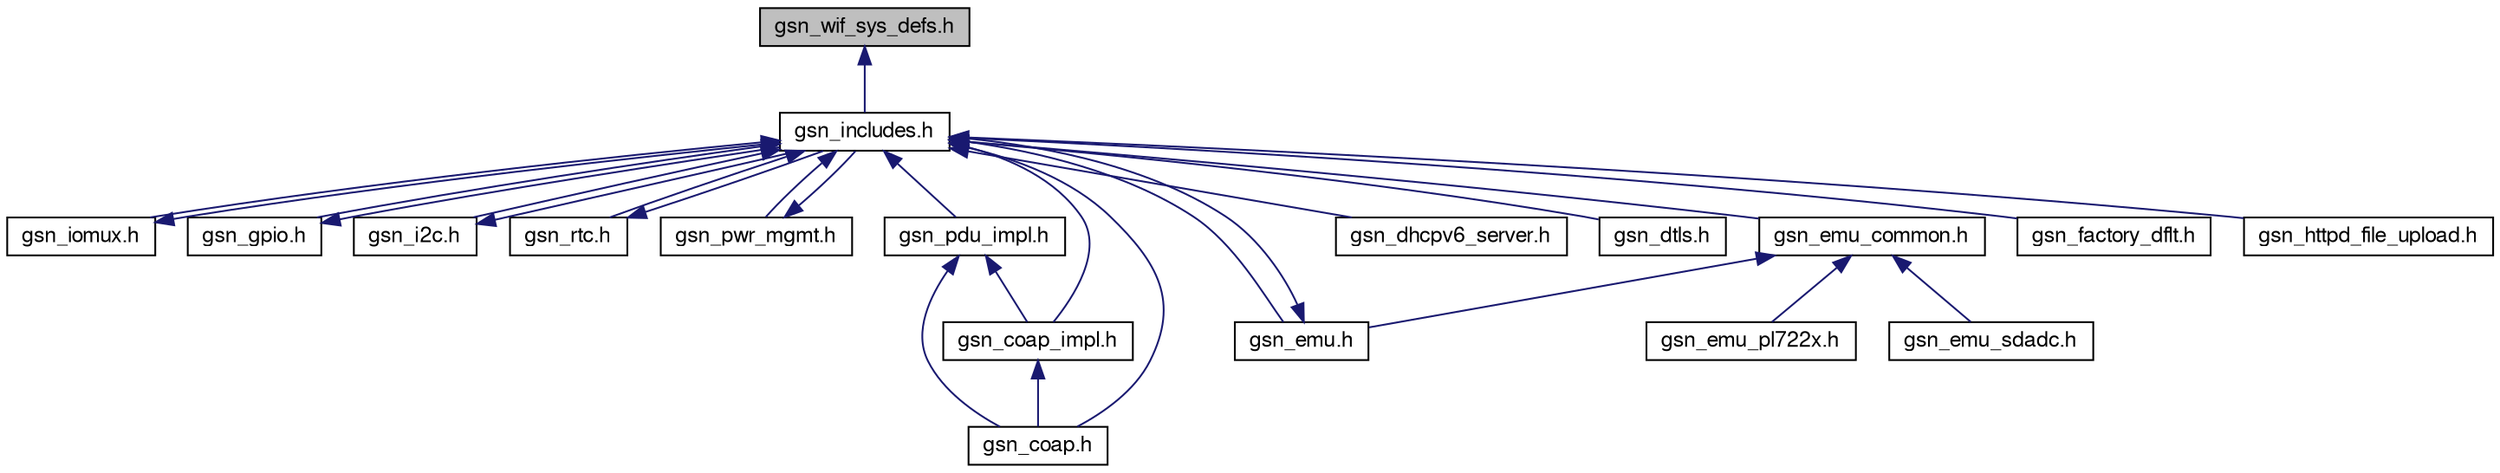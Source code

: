 digraph G
{
  edge [fontname="FreeSans",fontsize="12",labelfontname="FreeSans",labelfontsize="12"];
  node [fontname="FreeSans",fontsize="12",shape=record];
  Node1 [label="gsn_wif_sys_defs.h",height=0.2,width=0.4,color="black", fillcolor="grey75", style="filled" fontcolor="black"];
  Node1 -> Node2 [dir=back,color="midnightblue",fontsize="12",style="solid",fontname="FreeSans"];
  Node2 [label="gsn_includes.h",height=0.2,width=0.4,color="black", fillcolor="white", style="filled",URL="$a00535.html"];
  Node2 -> Node3 [dir=back,color="midnightblue",fontsize="12",style="solid",fontname="FreeSans"];
  Node3 [label="gsn_iomux.h",height=0.2,width=0.4,color="black", fillcolor="white", style="filled",URL="$a00536.html"];
  Node3 -> Node2 [dir=back,color="midnightblue",fontsize="12",style="solid",fontname="FreeSans"];
  Node2 -> Node4 [dir=back,color="midnightblue",fontsize="12",style="solid",fontname="FreeSans"];
  Node4 [label="gsn_gpio.h",height=0.2,width=0.4,color="black", fillcolor="white", style="filled",URL="$a00520.html",tooltip="GSN GPIO API. This file contains routines for GPIO use and configuration."];
  Node4 -> Node2 [dir=back,color="midnightblue",fontsize="12",style="solid",fontname="FreeSans"];
  Node2 -> Node5 [dir=back,color="midnightblue",fontsize="12",style="solid",fontname="FreeSans"];
  Node5 [label="gsn_i2c.h",height=0.2,width=0.4,color="black", fillcolor="white", style="filled",URL="$a00533.html",tooltip="Public Header Containing i2c Driver Functions."];
  Node5 -> Node2 [dir=back,color="midnightblue",fontsize="12",style="solid",fontname="FreeSans"];
  Node2 -> Node6 [dir=back,color="midnightblue",fontsize="12",style="solid",fontname="FreeSans"];
  Node6 [label="gsn_rtc.h",height=0.2,width=0.4,color="black", fillcolor="white", style="filled",URL="$a00604.html",tooltip="GSN RTC Public Header."];
  Node6 -> Node2 [dir=back,color="midnightblue",fontsize="12",style="solid",fontname="FreeSans"];
  Node2 -> Node7 [dir=back,color="midnightblue",fontsize="12",style="solid",fontname="FreeSans"];
  Node7 [label="gsn_pwr_mgmt.h",height=0.2,width=0.4,color="black", fillcolor="white", style="filled",URL="$a00561.html"];
  Node7 -> Node2 [dir=back,color="midnightblue",fontsize="12",style="solid",fontname="FreeSans"];
  Node2 -> Node8 [dir=back,color="midnightblue",fontsize="12",style="solid",fontname="FreeSans"];
  Node8 [label="gsn_emu.h",height=0.2,width=0.4,color="black", fillcolor="white", style="filled",URL="$a00506.html",tooltip="GSN EMU public header. This file contains the public APIs and structures of EMU."];
  Node8 -> Node2 [dir=back,color="midnightblue",fontsize="12",style="solid",fontname="FreeSans"];
  Node2 -> Node9 [dir=back,color="midnightblue",fontsize="12",style="solid",fontname="FreeSans"];
  Node9 [label="gsn_pdu_impl.h",height=0.2,width=0.4,color="black", fillcolor="white", style="filled",URL="$a00558.html"];
  Node9 -> Node10 [dir=back,color="midnightblue",fontsize="12",style="solid",fontname="FreeSans"];
  Node10 [label="gsn_coap.h",height=0.2,width=0.4,color="black", fillcolor="white", style="filled",URL="$a00495.html"];
  Node9 -> Node11 [dir=back,color="midnightblue",fontsize="12",style="solid",fontname="FreeSans"];
  Node11 [label="gsn_coap_impl.h",height=0.2,width=0.4,color="black", fillcolor="white", style="filled",URL="$a00496.html"];
  Node11 -> Node10 [dir=back,color="midnightblue",fontsize="12",style="solid",fontname="FreeSans"];
  Node2 -> Node10 [dir=back,color="midnightblue",fontsize="12",style="solid",fontname="FreeSans"];
  Node2 -> Node11 [dir=back,color="midnightblue",fontsize="12",style="solid",fontname="FreeSans"];
  Node2 -> Node12 [dir=back,color="midnightblue",fontsize="12",style="solid",fontname="FreeSans"];
  Node12 [label="gsn_dhcpv6_server.h",height=0.2,width=0.4,color="black", fillcolor="white", style="filled",URL="$a00500.html"];
  Node2 -> Node13 [dir=back,color="midnightblue",fontsize="12",style="solid",fontname="FreeSans"];
  Node13 [label="gsn_dtls.h",height=0.2,width=0.4,color="black", fillcolor="white", style="filled",URL="$a00504.html",tooltip="GSN DTLS public API implementation. This file contains the public APIs and structures of DTLS module..."];
  Node2 -> Node14 [dir=back,color="midnightblue",fontsize="12",style="solid",fontname="FreeSans"];
  Node14 [label="gsn_emu_common.h",height=0.2,width=0.4,color="black", fillcolor="white", style="filled",URL="$a00507.html"];
  Node14 -> Node8 [dir=back,color="midnightblue",fontsize="12",style="solid",fontname="FreeSans"];
  Node14 -> Node15 [dir=back,color="midnightblue",fontsize="12",style="solid",fontname="FreeSans"];
  Node15 [label="gsn_emu_pl722x.h",height=0.2,width=0.4,color="black", fillcolor="white", style="filled",URL="$a00508.html"];
  Node14 -> Node16 [dir=back,color="midnightblue",fontsize="12",style="solid",fontname="FreeSans"];
  Node16 [label="gsn_emu_sdadc.h",height=0.2,width=0.4,color="black", fillcolor="white", style="filled",URL="$a00509.html"];
  Node2 -> Node17 [dir=back,color="midnightblue",fontsize="12",style="solid",fontname="FreeSans"];
  Node17 [label="gsn_factory_dflt.h",height=0.2,width=0.4,color="black", fillcolor="white", style="filled",URL="$a00516.html"];
  Node2 -> Node18 [dir=back,color="midnightblue",fontsize="12",style="solid",fontname="FreeSans"];
  Node18 [label="gsn_httpd_file_upload.h",height=0.2,width=0.4,color="black", fillcolor="white", style="filled",URL="$a00529.html",tooltip="GSN HTTP_FILE_UPLOAD implementation of HTTP based file upload. This API supports file upload to any p..."];
}
